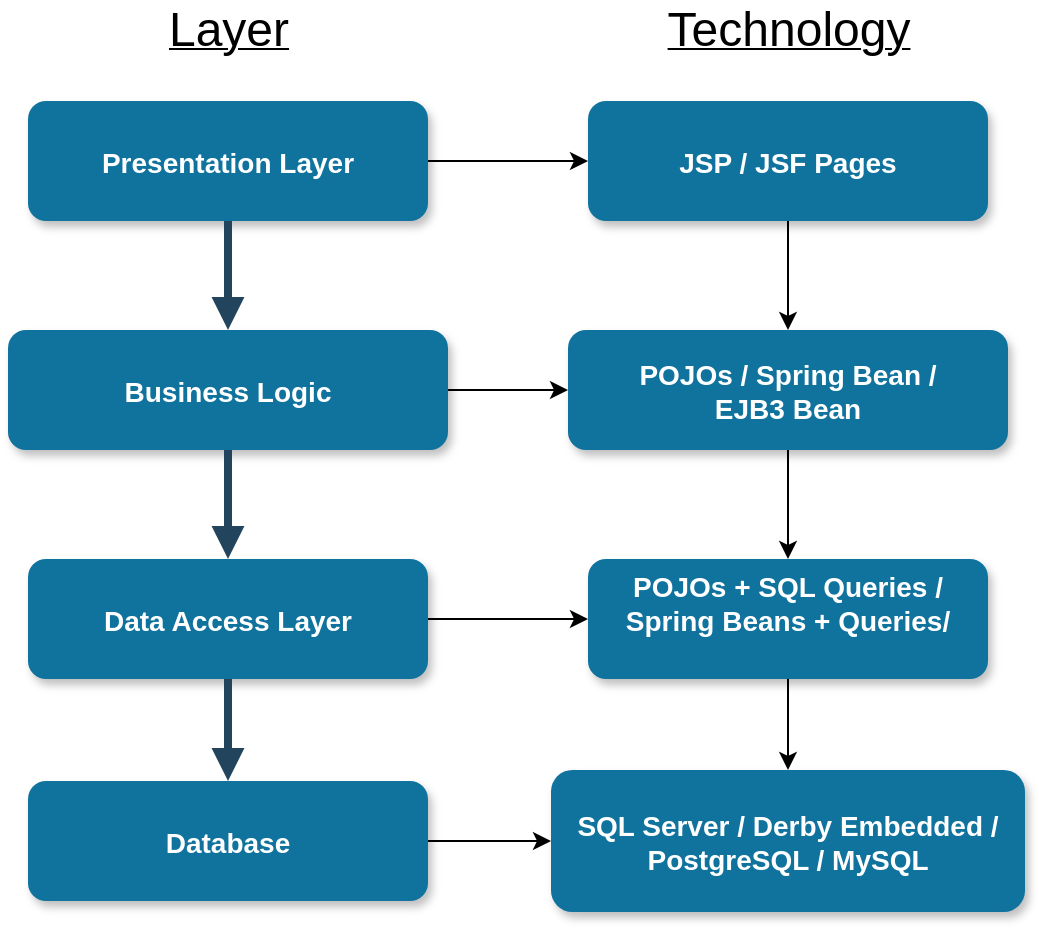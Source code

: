 <mxfile version="13.3.5" type="device"><diagram name="Page-1" id="97916047-d0de-89f5-080d-49f4d83e522f"><mxGraphModel dx="1106" dy="853" grid="1" gridSize="10" guides="1" tooltips="1" connect="1" arrows="1" fold="1" page="1" pageScale="1.5" pageWidth="1169" pageHeight="827" background="#ffffff" math="0" shadow="0"><root><mxCell id="0"/><mxCell id="1" parent="0"/><mxCell id="EktabnS9x8ArNjxN6pns-56" value="" style="edgeStyle=orthogonalEdgeStyle;rounded=0;orthogonalLoop=1;jettySize=auto;html=1;" edge="1" parent="1" source="2" target="EktabnS9x8ArNjxN6pns-55"><mxGeometry relative="1" as="geometry"/></mxCell><mxCell id="2" value="Presentation Layer" style="rounded=1;fillColor=#10739E;strokeColor=none;shadow=1;gradientColor=none;fontStyle=1;fontColor=#FFFFFF;fontSize=14;" parent="1" vertex="1"><mxGeometry x="672" y="205.5" width="200" height="60" as="geometry"/></mxCell><mxCell id="EktabnS9x8ArNjxN6pns-65" value="" style="edgeStyle=orthogonalEdgeStyle;rounded=0;orthogonalLoop=1;jettySize=auto;html=1;" edge="1" parent="1" source="EktabnS9x8ArNjxN6pns-55" target="EktabnS9x8ArNjxN6pns-57"><mxGeometry relative="1" as="geometry"/></mxCell><mxCell id="EktabnS9x8ArNjxN6pns-55" value="JSP / JSF Pages" style="rounded=1;fillColor=#10739E;strokeColor=none;shadow=1;gradientColor=none;fontStyle=1;fontColor=#FFFFFF;fontSize=14;" vertex="1" parent="1"><mxGeometry x="952" y="205.5" width="200" height="60" as="geometry"/></mxCell><mxCell id="EktabnS9x8ArNjxN6pns-58" value="" style="edgeStyle=orthogonalEdgeStyle;rounded=0;orthogonalLoop=1;jettySize=auto;html=1;" edge="1" parent="1" source="3" target="EktabnS9x8ArNjxN6pns-57"><mxGeometry relative="1" as="geometry"/></mxCell><mxCell id="3" value="Business Logic" style="rounded=1;fillColor=#10739E;strokeColor=none;shadow=1;gradientColor=none;fontStyle=1;fontColor=#FFFFFF;fontSize=14;" parent="1" vertex="1"><mxGeometry x="662" y="320" width="220" height="60" as="geometry"/></mxCell><mxCell id="EktabnS9x8ArNjxN6pns-66" value="" style="edgeStyle=orthogonalEdgeStyle;rounded=0;orthogonalLoop=1;jettySize=auto;html=1;" edge="1" parent="1" source="EktabnS9x8ArNjxN6pns-57" target="EktabnS9x8ArNjxN6pns-59"><mxGeometry relative="1" as="geometry"/></mxCell><mxCell id="EktabnS9x8ArNjxN6pns-57" value="POJOs / Spring Bean /&#10; EJB3 Bean " style="rounded=1;fillColor=#10739E;strokeColor=none;shadow=1;gradientColor=none;fontStyle=1;fontColor=#FFFFFF;fontSize=14;" vertex="1" parent="1"><mxGeometry x="942" y="320" width="220" height="60" as="geometry"/></mxCell><mxCell id="EktabnS9x8ArNjxN6pns-60" value="" style="edgeStyle=orthogonalEdgeStyle;rounded=0;orthogonalLoop=1;jettySize=auto;html=1;" edge="1" parent="1" source="18" target="EktabnS9x8ArNjxN6pns-59"><mxGeometry relative="1" as="geometry"/></mxCell><mxCell id="18" value="Data Access Layer" style="rounded=1;fillColor=#10739E;strokeColor=none;shadow=1;gradientColor=none;fontStyle=1;fontColor=#FFFFFF;fontSize=14;" parent="1" vertex="1"><mxGeometry x="672" y="434.5" width="200" height="60" as="geometry"/></mxCell><mxCell id="EktabnS9x8ArNjxN6pns-67" value="" style="edgeStyle=orthogonalEdgeStyle;rounded=0;orthogonalLoop=1;jettySize=auto;html=1;" edge="1" parent="1" source="EktabnS9x8ArNjxN6pns-59" target="EktabnS9x8ArNjxN6pns-61"><mxGeometry relative="1" as="geometry"/></mxCell><mxCell id="EktabnS9x8ArNjxN6pns-59" value="POJOs + SQL Queries /&#10;Spring Beans + Queries/&#10;" style="rounded=1;fillColor=#10739E;strokeColor=none;shadow=1;gradientColor=none;fontStyle=1;fontColor=#FFFFFF;fontSize=14;" vertex="1" parent="1"><mxGeometry x="952" y="434.5" width="200" height="60" as="geometry"/></mxCell><mxCell id="EktabnS9x8ArNjxN6pns-62" value="" style="edgeStyle=orthogonalEdgeStyle;rounded=0;orthogonalLoop=1;jettySize=auto;html=1;" edge="1" parent="1" source="19" target="EktabnS9x8ArNjxN6pns-61"><mxGeometry relative="1" as="geometry"/></mxCell><mxCell id="19" value="Database" style="rounded=1;fillColor=#10739E;strokeColor=none;shadow=1;gradientColor=none;fontStyle=1;fontColor=#FFFFFF;fontSize=14;" parent="1" vertex="1"><mxGeometry x="672" y="545.5" width="200" height="60" as="geometry"/></mxCell><mxCell id="EktabnS9x8ArNjxN6pns-61" value="SQL Server / Derby Embedded /&#10;PostgreSQL / MySQL" style="rounded=1;fillColor=#10739E;strokeColor=none;shadow=1;gradientColor=none;fontStyle=1;fontColor=#FFFFFF;fontSize=14;" vertex="1" parent="1"><mxGeometry x="933.5" y="540" width="237" height="71" as="geometry"/></mxCell><mxCell id="29" value="" style="edgeStyle=elbowEdgeStyle;elbow=vertical;strokeWidth=4;endArrow=block;endFill=1;fontStyle=1;strokeColor=#23445D;" parent="1" source="2" target="3" edge="1"><mxGeometry x="22" y="165.5" width="100" height="100" as="geometry"><mxPoint x="22" y="265.5" as="sourcePoint"/><mxPoint x="122" y="165.5" as="targetPoint"/></mxGeometry></mxCell><mxCell id="46" value="" style="edgeStyle=elbowEdgeStyle;elbow=vertical;strokeWidth=4;endArrow=block;endFill=1;fontStyle=1;strokeColor=#23445D;" parent="1" source="18" target="19" edge="1"><mxGeometry x="72" y="80" width="100" height="100" as="geometry"><mxPoint x="72" y="180" as="sourcePoint"/><mxPoint x="172" y="80" as="targetPoint"/></mxGeometry></mxCell><mxCell id="55" value="" style="edgeStyle=elbowEdgeStyle;elbow=vertical;strokeWidth=4;endArrow=block;endFill=1;fontStyle=1;strokeColor=#23445D;" parent="1" source="3" target="18" edge="1"><mxGeometry x="22" y="140" width="100" height="100" as="geometry"><mxPoint x="22" y="240" as="sourcePoint"/><mxPoint x="122" y="140" as="targetPoint"/><Array as="points"><mxPoint x="772" y="454.5"/></Array></mxGeometry></mxCell><mxCell id="EktabnS9x8ArNjxN6pns-63" value="&lt;font style=&quot;font-size: 24px&quot;&gt;Layer&lt;/font&gt;" style="text;html=1;align=center;verticalAlign=middle;resizable=0;points=[];autosize=1;fontStyle=4" vertex="1" parent="1"><mxGeometry x="732" y="160" width="80" height="20" as="geometry"/></mxCell><mxCell id="EktabnS9x8ArNjxN6pns-64" value="&lt;font style=&quot;font-size: 24px&quot;&gt;Technology&lt;/font&gt;" style="text;html=1;align=center;verticalAlign=middle;resizable=0;points=[];autosize=1;fontStyle=4" vertex="1" parent="1"><mxGeometry x="982" y="160" width="140" height="20" as="geometry"/></mxCell></root></mxGraphModel></diagram></mxfile>